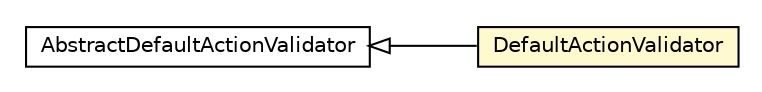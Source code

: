 #!/usr/local/bin/dot
#
# Class diagram 
# Generated by UMLGraph version R5_6-24-gf6e263 (http://www.umlgraph.org/)
#

digraph G {
	edge [fontname="Helvetica",fontsize=10,labelfontname="Helvetica",labelfontsize=10];
	node [fontname="Helvetica",fontsize=10,shape=plaintext];
	nodesep=0.25;
	ranksep=0.5;
	rankdir=LR;
	// com.gwtplatform.dispatch.server.actionvalidator.AbstractDefaultActionValidator
	c148172 [label=<<table title="com.gwtplatform.dispatch.server.actionvalidator.AbstractDefaultActionValidator" border="0" cellborder="1" cellspacing="0" cellpadding="2" port="p" href="../../actionvalidator/AbstractDefaultActionValidator.html">
		<tr><td><table border="0" cellspacing="0" cellpadding="1">
<tr><td align="center" balign="center"> AbstractDefaultActionValidator </td></tr>
		</table></td></tr>
		</table>>, URL="../../actionvalidator/AbstractDefaultActionValidator.html", fontname="Helvetica", fontcolor="black", fontsize=10.0];
	// com.gwtplatform.dispatch.server.guice.actionvalidator.DefaultActionValidator
	c148397 [label=<<table title="com.gwtplatform.dispatch.server.guice.actionvalidator.DefaultActionValidator" border="0" cellborder="1" cellspacing="0" cellpadding="2" port="p" bgcolor="lemonChiffon" href="./DefaultActionValidator.html">
		<tr><td><table border="0" cellspacing="0" cellpadding="1">
<tr><td align="center" balign="center"> DefaultActionValidator </td></tr>
		</table></td></tr>
		</table>>, URL="./DefaultActionValidator.html", fontname="Helvetica", fontcolor="black", fontsize=10.0];
	//com.gwtplatform.dispatch.server.guice.actionvalidator.DefaultActionValidator extends com.gwtplatform.dispatch.server.actionvalidator.AbstractDefaultActionValidator
	c148172:p -> c148397:p [dir=back,arrowtail=empty];
}


